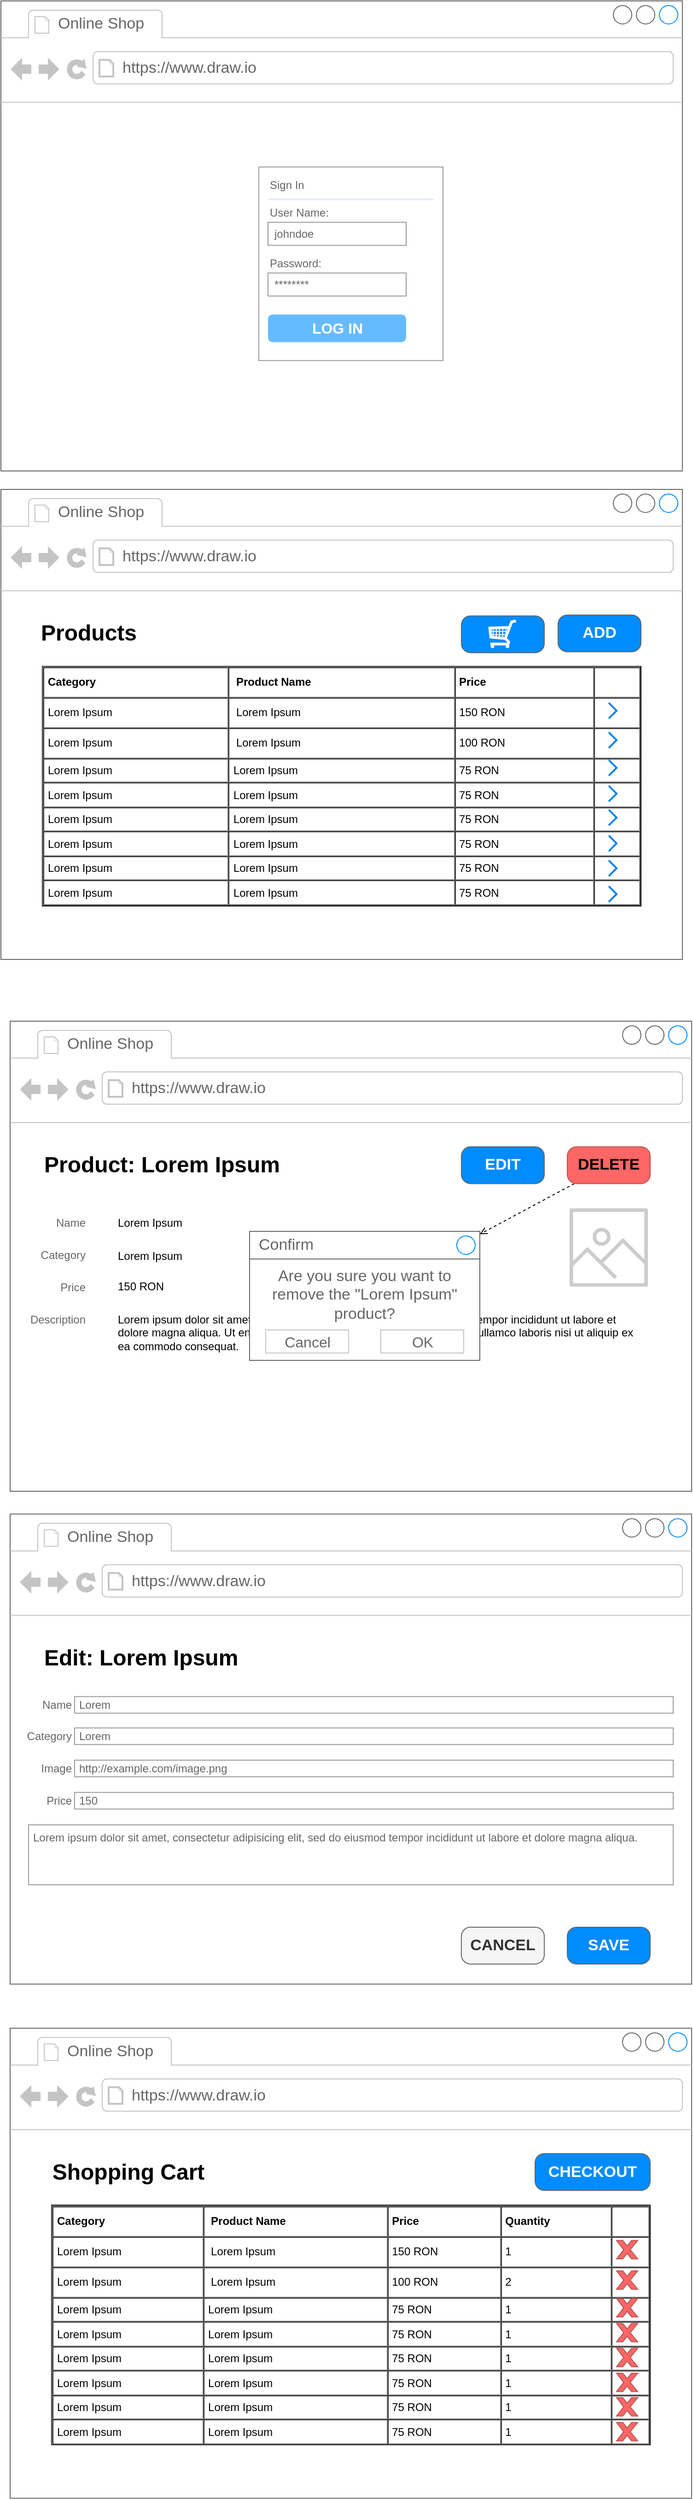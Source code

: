 <mxfile version="10.7.5" type="device"><diagram id="f2c9pcQdSQYZjRYEzHHn" name="Page-1"><mxGraphModel dx="1443" dy="870" grid="1" gridSize="10" guides="1" tooltips="1" connect="1" arrows="1" fold="1" page="1" pageScale="1" pageWidth="850" pageHeight="1100" math="0" shadow="0"><root><mxCell id="0"/><mxCell id="1" parent="0"/><mxCell id="MdGGvtwOGTldDwtsWFKQ-105" value="" style="strokeWidth=1;shadow=0;dashed=0;align=center;html=1;shape=mxgraph.mockup.containers.browserWindow;rSize=0;fillColor=#ffffff;strokeColor=#666666;strokeColor2=#008cff;strokeColor3=#c4c4c4;mainText=,;recursiveResize=0;" vertex="1" parent="1"><mxGeometry x="30" y="1661.759" width="740" height="510" as="geometry"/></mxCell><mxCell id="MdGGvtwOGTldDwtsWFKQ-111" value="SAVE" style="strokeWidth=1;shadow=0;dashed=0;align=center;html=1;shape=mxgraph.mockup.buttons.button;strokeColor=#666666;fontColor=#ffffff;mainText=;buttonStyle=round;fontSize=17;fontStyle=1;fillColor=#008cff;whiteSpace=wrap;flipV=0;flipH=0;" vertex="1" parent="MdGGvtwOGTldDwtsWFKQ-105"><mxGeometry x="605" y="448.2" width="90" height="40" as="geometry"/></mxCell><mxCell id="MdGGvtwOGTldDwtsWFKQ-106" value="Online Shop" style="strokeWidth=1;shadow=0;dashed=0;align=center;html=1;shape=mxgraph.mockup.containers.anchor;fontSize=17;fontColor=#666666;align=left;" vertex="1" parent="MdGGvtwOGTldDwtsWFKQ-105"><mxGeometry x="60" y="12" width="110" height="26" as="geometry"/></mxCell><mxCell id="MdGGvtwOGTldDwtsWFKQ-107" value="https://www.draw.io" style="strokeWidth=1;shadow=0;dashed=0;align=center;html=1;shape=mxgraph.mockup.containers.anchor;rSize=0;fontSize=17;fontColor=#666666;align=left;" vertex="1" parent="MdGGvtwOGTldDwtsWFKQ-105"><mxGeometry x="130" y="60" width="250" height="26" as="geometry"/></mxCell><mxCell id="MdGGvtwOGTldDwtsWFKQ-108" value="Edit: Lorem Ipsum" style="text;strokeColor=none;fillColor=none;html=1;fontSize=24;fontStyle=1;verticalAlign=middle;align=left;" vertex="1" parent="MdGGvtwOGTldDwtsWFKQ-105"><mxGeometry x="35" y="136" width="300" height="40" as="geometry"/></mxCell><mxCell id="MdGGvtwOGTldDwtsWFKQ-110" value="CANCEL" style="strokeWidth=1;shadow=0;dashed=0;align=center;html=1;shape=mxgraph.mockup.buttons.button;mainText=;buttonStyle=round;fontSize=17;fontStyle=1;whiteSpace=wrap;fillColor=#f5f5f5;strokeColor=#666666;fontColor=#333333;flipV=0;flipH=0;" vertex="1" parent="MdGGvtwOGTldDwtsWFKQ-105"><mxGeometry x="490" y="448.2" width="90" height="40" as="geometry"/></mxCell><mxCell id="MdGGvtwOGTldDwtsWFKQ-130" value="Category" style="strokeWidth=1;shadow=0;dashed=0;align=center;html=1;shape=mxgraph.mockup.forms.anchor;align=right;spacingRight=2;fontColor=#666666;fillColor=#CCCCCC;" vertex="1" parent="MdGGvtwOGTldDwtsWFKQ-105"><mxGeometry x="20" y="232.041" width="50" height="18" as="geometry"/></mxCell><mxCell id="MdGGvtwOGTldDwtsWFKQ-131" value="Lorem" style="strokeWidth=1;shadow=0;dashed=0;align=center;html=1;shape=mxgraph.mockup.forms.rrect;fillColor=#ffffff;rSize=0;fontColor=#666666;align=left;spacingLeft=3;strokeColor=#999999;" vertex="1" parent="MdGGvtwOGTldDwtsWFKQ-105"><mxGeometry x="70" y="232.041" width="650" height="18" as="geometry"/></mxCell><mxCell id="MdGGvtwOGTldDwtsWFKQ-132" value="Image" style="strokeWidth=1;shadow=0;dashed=0;align=center;html=1;shape=mxgraph.mockup.forms.anchor;align=right;spacingRight=2;fontColor=#666666;fillColor=#CCCCCC;" vertex="1" parent="MdGGvtwOGTldDwtsWFKQ-105"><mxGeometry x="20" y="267.041" width="50" height="18" as="geometry"/></mxCell><mxCell id="MdGGvtwOGTldDwtsWFKQ-133" value="http://example.com/image.png" style="strokeWidth=1;shadow=0;dashed=0;align=center;html=1;shape=mxgraph.mockup.forms.rrect;fillColor=#ffffff;rSize=0;fontColor=#666666;align=left;spacingLeft=3;strokeColor=#999999;" vertex="1" parent="MdGGvtwOGTldDwtsWFKQ-105"><mxGeometry x="70" y="267.041" width="650" height="18" as="geometry"/></mxCell><mxCell id="MdGGvtwOGTldDwtsWFKQ-134" value="Price" style="strokeWidth=1;shadow=0;dashed=0;align=center;html=1;shape=mxgraph.mockup.forms.anchor;align=right;spacingRight=2;fontColor=#666666;fillColor=#CCCCCC;" vertex="1" parent="MdGGvtwOGTldDwtsWFKQ-105"><mxGeometry x="20" y="302.041" width="50" height="18" as="geometry"/></mxCell><mxCell id="MdGGvtwOGTldDwtsWFKQ-135" value="150" style="strokeWidth=1;shadow=0;dashed=0;align=center;html=1;shape=mxgraph.mockup.forms.rrect;fillColor=#ffffff;rSize=0;fontColor=#666666;align=left;spacingLeft=3;strokeColor=#999999;" vertex="1" parent="MdGGvtwOGTldDwtsWFKQ-105"><mxGeometry x="70" y="302.041" width="650" height="18" as="geometry"/></mxCell><mxCell id="MdGGvtwOGTldDwtsWFKQ-136" value="Lorem ipsum dolor sit amet, consectetur adipisicing elit, sed do eiusmod tempor incididunt ut labore et dolore magna aliqua.&amp;nbsp;" style="strokeWidth=1;shadow=0;dashed=0;align=center;html=1;shape=mxgraph.mockup.forms.rrect;fillColor=#ffffff;rSize=0;fontColor=#666666;align=left;spacingLeft=3;strokeColor=#999999;verticalAlign=top;whiteSpace=wrap;" vertex="1" parent="MdGGvtwOGTldDwtsWFKQ-105"><mxGeometry x="20" y="337.241" width="700" height="65" as="geometry"/></mxCell><mxCell id="MdGGvtwOGTldDwtsWFKQ-137" value="Name" style="strokeWidth=1;shadow=0;dashed=0;align=center;html=1;shape=mxgraph.mockup.forms.anchor;align=right;spacingRight=2;fontColor=#666666;fillColor=#CCCCCC;" vertex="1" parent="MdGGvtwOGTldDwtsWFKQ-105"><mxGeometry x="20" y="198.041" width="50" height="18" as="geometry"/></mxCell><mxCell id="MdGGvtwOGTldDwtsWFKQ-138" value="Lorem" style="strokeWidth=1;shadow=0;dashed=0;align=center;html=1;shape=mxgraph.mockup.forms.rrect;fillColor=#ffffff;rSize=0;fontColor=#666666;align=left;spacingLeft=3;strokeColor=#999999;" vertex="1" parent="MdGGvtwOGTldDwtsWFKQ-105"><mxGeometry x="70" y="198.041" width="650" height="18" as="geometry"/></mxCell><mxCell id="MdGGvtwOGTldDwtsWFKQ-1" value="" style="strokeWidth=1;shadow=0;dashed=0;align=center;html=1;shape=mxgraph.mockup.containers.browserWindow;rSize=0;fillColor=#ffffff;strokeColor=#666666;strokeColor2=#008cff;strokeColor3=#c4c4c4;mainText=,;recursiveResize=0;" vertex="1" parent="1"><mxGeometry x="20" y="20" width="740" height="510" as="geometry"/></mxCell><mxCell id="MdGGvtwOGTldDwtsWFKQ-2" value="Online Shop" style="strokeWidth=1;shadow=0;dashed=0;align=center;html=1;shape=mxgraph.mockup.containers.anchor;fontSize=17;fontColor=#666666;align=left;" vertex="1" parent="MdGGvtwOGTldDwtsWFKQ-1"><mxGeometry x="60" y="12" width="110" height="26" as="geometry"/></mxCell><mxCell id="MdGGvtwOGTldDwtsWFKQ-3" value="https://www.draw.io" style="strokeWidth=1;shadow=0;dashed=0;align=center;html=1;shape=mxgraph.mockup.containers.anchor;rSize=0;fontSize=17;fontColor=#666666;align=left;" vertex="1" parent="MdGGvtwOGTldDwtsWFKQ-1"><mxGeometry x="130" y="60" width="250" height="26" as="geometry"/></mxCell><mxCell id="MdGGvtwOGTldDwtsWFKQ-7" value="" style="strokeWidth=1;shadow=0;dashed=0;align=center;html=1;shape=mxgraph.mockup.forms.rrect;rSize=0;strokeColor=#999999;fillColor=#ffffff;" vertex="1" parent="MdGGvtwOGTldDwtsWFKQ-1"><mxGeometry x="280" y="180.2" width="200" height="210" as="geometry"/></mxCell><mxCell id="MdGGvtwOGTldDwtsWFKQ-8" value="Sign In" style="strokeWidth=1;shadow=0;dashed=0;align=center;html=1;shape=mxgraph.mockup.forms.anchor;fontSize=12;fontColor=#666666;align=left;resizeWidth=1;spacingLeft=0;" vertex="1" parent="MdGGvtwOGTldDwtsWFKQ-7"><mxGeometry width="100" height="20" relative="1" as="geometry"><mxPoint x="10" y="10" as="offset"/></mxGeometry></mxCell><mxCell id="MdGGvtwOGTldDwtsWFKQ-9" value="" style="shape=line;strokeColor=#ddeeff;strokeWidth=2;html=1;resizeWidth=1;" vertex="1" parent="MdGGvtwOGTldDwtsWFKQ-7"><mxGeometry width="180" height="10" relative="1" as="geometry"><mxPoint x="10" y="30" as="offset"/></mxGeometry></mxCell><mxCell id="MdGGvtwOGTldDwtsWFKQ-10" value="User Name:" style="strokeWidth=1;shadow=0;dashed=0;align=center;html=1;shape=mxgraph.mockup.forms.anchor;fontSize=12;fontColor=#666666;align=left;resizeWidth=1;spacingLeft=0;" vertex="1" parent="MdGGvtwOGTldDwtsWFKQ-7"><mxGeometry width="100" height="20" relative="1" as="geometry"><mxPoint x="10" y="40" as="offset"/></mxGeometry></mxCell><mxCell id="MdGGvtwOGTldDwtsWFKQ-11" value="johndoe" style="strokeWidth=1;shadow=0;dashed=0;align=center;html=1;shape=mxgraph.mockup.forms.rrect;rSize=0;strokeColor=#999999;fontColor=#666666;align=left;spacingLeft=5;resizeWidth=1;" vertex="1" parent="MdGGvtwOGTldDwtsWFKQ-7"><mxGeometry width="150" height="25" relative="1" as="geometry"><mxPoint x="10" y="60" as="offset"/></mxGeometry></mxCell><mxCell id="MdGGvtwOGTldDwtsWFKQ-12" value="Password:" style="strokeWidth=1;shadow=0;dashed=0;align=center;html=1;shape=mxgraph.mockup.forms.anchor;fontSize=12;fontColor=#666666;align=left;resizeWidth=1;spacingLeft=0;" vertex="1" parent="MdGGvtwOGTldDwtsWFKQ-7"><mxGeometry width="100" height="20" relative="1" as="geometry"><mxPoint x="10" y="95" as="offset"/></mxGeometry></mxCell><mxCell id="MdGGvtwOGTldDwtsWFKQ-13" value="********" style="strokeWidth=1;shadow=0;dashed=0;align=center;html=1;shape=mxgraph.mockup.forms.rrect;rSize=0;strokeColor=#999999;fontColor=#666666;align=left;spacingLeft=5;resizeWidth=1;" vertex="1" parent="MdGGvtwOGTldDwtsWFKQ-7"><mxGeometry width="150" height="25" relative="1" as="geometry"><mxPoint x="10" y="115" as="offset"/></mxGeometry></mxCell><mxCell id="MdGGvtwOGTldDwtsWFKQ-14" value="LOG IN" style="strokeWidth=1;shadow=0;dashed=0;align=center;html=1;shape=mxgraph.mockup.forms.rrect;rSize=5;strokeColor=none;fontColor=#ffffff;fillColor=#66bbff;fontSize=16;fontStyle=1;" vertex="1" parent="MdGGvtwOGTldDwtsWFKQ-7"><mxGeometry y="1" width="150" height="30" relative="1" as="geometry"><mxPoint x="10" y="-50" as="offset"/></mxGeometry></mxCell><mxCell id="MdGGvtwOGTldDwtsWFKQ-6" value="********" style="strokeWidth=1;shadow=0;dashed=0;align=center;html=1;shape=mxgraph.mockup.forms.pwField;strokeColor=#999999;mainText=;align=left;fillColor=#ffffff;fontColor=#666666;fontSize=17;spacingLeft=3;" vertex="1" parent="1"><mxGeometry x="215" y="950" width="150" height="30" as="geometry"/></mxCell><mxCell id="MdGGvtwOGTldDwtsWFKQ-19" value="" style="strokeWidth=1;shadow=0;dashed=0;align=center;html=1;shape=mxgraph.mockup.containers.browserWindow;rSize=0;fillColor=#ffffff;strokeColor=#666666;strokeColor2=#008cff;strokeColor3=#c4c4c4;mainText=,;recursiveResize=0;" vertex="1" parent="1"><mxGeometry x="20" y="550" width="740" height="510" as="geometry"/></mxCell><mxCell id="MdGGvtwOGTldDwtsWFKQ-20" value="Online Shop" style="strokeWidth=1;shadow=0;dashed=0;align=center;html=1;shape=mxgraph.mockup.containers.anchor;fontSize=17;fontColor=#666666;align=left;" vertex="1" parent="MdGGvtwOGTldDwtsWFKQ-19"><mxGeometry x="60" y="12" width="110" height="26" as="geometry"/></mxCell><mxCell id="MdGGvtwOGTldDwtsWFKQ-21" value="https://www.draw.io" style="strokeWidth=1;shadow=0;dashed=0;align=center;html=1;shape=mxgraph.mockup.containers.anchor;rSize=0;fontSize=17;fontColor=#666666;align=left;" vertex="1" parent="MdGGvtwOGTldDwtsWFKQ-19"><mxGeometry x="130" y="60" width="250" height="26" as="geometry"/></mxCell><mxCell id="MdGGvtwOGTldDwtsWFKQ-30" value="&lt;table cellpadding=&quot;4&quot; cellspacing=&quot;0&quot; border=&quot;1&quot; style=&quot;font-size: 1em ; width: 100% ; height: 100%&quot;&gt;&lt;tbody&gt;&lt;tr&gt;&lt;th style=&quot;text-align: left&quot;&gt;Category&lt;/th&gt;&lt;th&gt;&lt;table style=&quot;text-align: left&quot;&gt;&lt;tbody&gt;&lt;tr&gt;&lt;th&gt;Product Name&lt;br&gt;&lt;/th&gt;&lt;/tr&gt;&lt;/tbody&gt;&lt;/table&gt;&lt;/th&gt;&lt;td&gt;&lt;b&gt;Price&lt;/b&gt;&lt;/td&gt;&lt;td&gt;&amp;nbsp; &amp;nbsp;&lt;/td&gt;&lt;/tr&gt;&lt;tr&gt;&lt;td&gt;Lorem Ipsum&lt;/td&gt;&lt;td&gt;&lt;table&gt;&lt;tbody&gt;&lt;tr&gt;&lt;td&gt;Lorem Ipsum&lt;br&gt;&lt;/td&gt;&lt;/tr&gt;&lt;/tbody&gt;&lt;/table&gt;&lt;/td&gt;&lt;td&gt;150 RON&lt;/td&gt;&lt;td&gt;&lt;br&gt;&lt;/td&gt;&lt;/tr&gt;&lt;tr&gt;&lt;td&gt;Lorem Ipsum&lt;/td&gt;&lt;td&gt;&lt;table&gt;&lt;tbody&gt;&lt;tr&gt;&lt;td&gt;Lorem Ipsum&lt;br&gt;&lt;/td&gt;&lt;/tr&gt;&lt;/tbody&gt;&lt;/table&gt;&lt;/td&gt;&lt;td&gt;100 RON&lt;/td&gt;&lt;td&gt;&lt;br&gt;&lt;/td&gt;&lt;/tr&gt;&lt;tr&gt;&lt;td&gt;Lorem Ipsum&lt;/td&gt;&lt;td&gt;Lorem Ipsum&lt;br&gt;&lt;/td&gt;&lt;td&gt;75 RON&lt;br&gt;&lt;/td&gt;&lt;td&gt;&lt;br&gt;&lt;/td&gt;&lt;/tr&gt;&lt;tr&gt;&lt;td&gt;Lorem Ipsum&lt;br&gt;&lt;/td&gt;&lt;td&gt;Lorem Ipsum&lt;br&gt;&lt;/td&gt;&lt;td&gt;75 RON&lt;br&gt;&lt;/td&gt;&lt;td&gt;&lt;br&gt;&lt;/td&gt;&lt;/tr&gt;&lt;tr&gt;&lt;td&gt;Lorem Ipsum&lt;br&gt;&lt;/td&gt;&lt;td&gt;Lorem Ipsum&lt;br&gt;&lt;/td&gt;&lt;td&gt;75 RON&lt;br&gt;&lt;/td&gt;&lt;td&gt;&lt;br&gt;&lt;/td&gt;&lt;/tr&gt;&lt;tr&gt;&lt;td&gt;Lorem Ipsum&lt;br&gt;&lt;/td&gt;&lt;td&gt;Lorem Ipsum&lt;br&gt;&lt;/td&gt;&lt;td&gt;75 RON&lt;br&gt;&lt;/td&gt;&lt;td&gt;&lt;br&gt;&lt;/td&gt;&lt;/tr&gt;&lt;tr&gt;&lt;td&gt;Lorem Ipsum&lt;br&gt;&lt;/td&gt;&lt;td&gt;Lorem Ipsum&lt;br&gt;&lt;/td&gt;&lt;td&gt;75 RON&lt;br&gt;&lt;/td&gt;&lt;td&gt;&lt;br&gt;&lt;/td&gt;&lt;/tr&gt;&lt;tr&gt;&lt;td&gt;Lorem Ipsum&lt;br&gt;&lt;/td&gt;&lt;td&gt;Lorem Ipsum&lt;br&gt;&lt;/td&gt;&lt;td&gt;75 RON&lt;br&gt;&lt;/td&gt;&lt;td&gt;&lt;br&gt;&lt;/td&gt;&lt;/tr&gt;&lt;/tbody&gt;&lt;/table&gt; " style="verticalAlign=top;align=left;overflow=fill;fillColor=#ffffff;fontSize=12;fontFamily=Helvetica;html=1" vertex="1" parent="MdGGvtwOGTldDwtsWFKQ-19"><mxGeometry x="45" y="192" width="650" height="260" as="geometry"/></mxCell><mxCell id="MdGGvtwOGTldDwtsWFKQ-31" value="" style="html=1;verticalLabelPosition=bottom;labelBackgroundColor=#ffffff;verticalAlign=top;shadow=0;dashed=0;strokeWidth=2;shape=mxgraph.ios7.misc.right;strokeColor=#0080f0;aspect=fixed;" vertex="1" parent="MdGGvtwOGTldDwtsWFKQ-19"><mxGeometry x="660" y="231.6" width="8.5" height="17" as="geometry"/></mxCell><mxCell id="MdGGvtwOGTldDwtsWFKQ-32" value="" style="html=1;verticalLabelPosition=bottom;labelBackgroundColor=#ffffff;verticalAlign=top;shadow=0;dashed=0;strokeWidth=2;shape=mxgraph.ios7.misc.right;strokeColor=#0080f0;aspect=fixed;" vertex="1" parent="MdGGvtwOGTldDwtsWFKQ-19"><mxGeometry x="660" y="263.6" width="8.5" height="17" as="geometry"/></mxCell><mxCell id="MdGGvtwOGTldDwtsWFKQ-35" value="" style="html=1;verticalLabelPosition=bottom;labelBackgroundColor=#ffffff;verticalAlign=top;shadow=0;dashed=0;strokeWidth=2;shape=mxgraph.ios7.misc.right;strokeColor=#0080f0;aspect=fixed;" vertex="1" parent="MdGGvtwOGTldDwtsWFKQ-19"><mxGeometry x="660" y="293.6" width="8.5" height="17" as="geometry"/></mxCell><mxCell id="MdGGvtwOGTldDwtsWFKQ-36" value="" style="html=1;verticalLabelPosition=bottom;labelBackgroundColor=#ffffff;verticalAlign=top;shadow=0;dashed=0;strokeWidth=2;shape=mxgraph.ios7.misc.right;strokeColor=#0080f0;aspect=fixed;" vertex="1" parent="MdGGvtwOGTldDwtsWFKQ-19"><mxGeometry x="660" y="321.6" width="8.5" height="17" as="geometry"/></mxCell><mxCell id="MdGGvtwOGTldDwtsWFKQ-37" value="" style="html=1;verticalLabelPosition=bottom;labelBackgroundColor=#ffffff;verticalAlign=top;shadow=0;dashed=0;strokeWidth=2;shape=mxgraph.ios7.misc.right;strokeColor=#0080f0;aspect=fixed;" vertex="1" parent="MdGGvtwOGTldDwtsWFKQ-19"><mxGeometry x="660" y="347.6" width="8.5" height="17" as="geometry"/></mxCell><mxCell id="MdGGvtwOGTldDwtsWFKQ-38" value="" style="html=1;verticalLabelPosition=bottom;labelBackgroundColor=#ffffff;verticalAlign=top;shadow=0;dashed=0;strokeWidth=2;shape=mxgraph.ios7.misc.right;strokeColor=#0080f0;aspect=fixed;" vertex="1" parent="MdGGvtwOGTldDwtsWFKQ-19"><mxGeometry x="660" y="375.6" width="8.5" height="17" as="geometry"/></mxCell><mxCell id="MdGGvtwOGTldDwtsWFKQ-40" value="" style="html=1;verticalLabelPosition=bottom;labelBackgroundColor=#ffffff;verticalAlign=top;shadow=0;dashed=0;strokeWidth=2;shape=mxgraph.ios7.misc.right;strokeColor=#0080f0;aspect=fixed;" vertex="1" parent="MdGGvtwOGTldDwtsWFKQ-19"><mxGeometry x="660" y="402.6" width="8.5" height="17" as="geometry"/></mxCell><mxCell id="MdGGvtwOGTldDwtsWFKQ-41" value="" style="html=1;verticalLabelPosition=bottom;labelBackgroundColor=#ffffff;verticalAlign=top;shadow=0;dashed=0;strokeWidth=2;shape=mxgraph.ios7.misc.right;strokeColor=#0080f0;aspect=fixed;" vertex="1" parent="MdGGvtwOGTldDwtsWFKQ-19"><mxGeometry x="660" y="430.6" width="8.5" height="17" as="geometry"/></mxCell><mxCell id="MdGGvtwOGTldDwtsWFKQ-42" value="Products" style="text;strokeColor=none;fillColor=none;html=1;fontSize=24;fontStyle=1;verticalAlign=middle;align=center;" vertex="1" parent="MdGGvtwOGTldDwtsWFKQ-19"><mxGeometry x="45" y="136" width="100" height="40" as="geometry"/></mxCell><mxCell id="MdGGvtwOGTldDwtsWFKQ-43" value="ADD" style="strokeWidth=1;shadow=0;dashed=0;align=center;html=1;shape=mxgraph.mockup.buttons.button;strokeColor=#666666;fontColor=#ffffff;mainText=;buttonStyle=round;fontSize=17;fontStyle=1;fillColor=#008cff;whiteSpace=wrap;" vertex="1" parent="MdGGvtwOGTldDwtsWFKQ-19"><mxGeometry x="605" y="136.2" width="90" height="40" as="geometry"/></mxCell><mxCell id="MdGGvtwOGTldDwtsWFKQ-71" value="" style="strokeWidth=1;shadow=0;dashed=0;align=center;html=1;shape=mxgraph.mockup.buttons.button;strokeColor=#666666;fontColor=#ffffff;mainText=;buttonStyle=round;fontSize=17;fontStyle=1;fillColor=#008cff;whiteSpace=wrap;" vertex="1" parent="MdGGvtwOGTldDwtsWFKQ-19"><mxGeometry x="500" y="137.2" width="90" height="40" as="geometry"/></mxCell><mxCell id="MdGGvtwOGTldDwtsWFKQ-70" value="" style="verticalLabelPosition=bottom;shadow=0;dashed=0;align=center;html=1;verticalAlign=top;strokeWidth=1;shape=mxgraph.mockup.misc.shoppingCart;strokeColor=#FFFFFF;fillColor=#FF6666;" vertex="1" parent="MdGGvtwOGTldDwtsWFKQ-19"><mxGeometry x="530" y="142" width="30" height="30" as="geometry"/></mxCell><mxCell id="MdGGvtwOGTldDwtsWFKQ-44" value="" style="strokeWidth=1;shadow=0;dashed=0;align=center;html=1;shape=mxgraph.mockup.containers.browserWindow;rSize=0;fillColor=#ffffff;strokeColor=#666666;strokeColor2=#008cff;strokeColor3=#c4c4c4;mainText=,;recursiveResize=0;" vertex="1" parent="1"><mxGeometry x="30" y="1127.059" width="740" height="510" as="geometry"/></mxCell><mxCell id="MdGGvtwOGTldDwtsWFKQ-45" value="Online Shop" style="strokeWidth=1;shadow=0;dashed=0;align=center;html=1;shape=mxgraph.mockup.containers.anchor;fontSize=17;fontColor=#666666;align=left;" vertex="1" parent="MdGGvtwOGTldDwtsWFKQ-44"><mxGeometry x="60" y="12" width="110" height="26" as="geometry"/></mxCell><mxCell id="MdGGvtwOGTldDwtsWFKQ-46" value="https://www.draw.io" style="strokeWidth=1;shadow=0;dashed=0;align=center;html=1;shape=mxgraph.mockup.containers.anchor;rSize=0;fontSize=17;fontColor=#666666;align=left;" vertex="1" parent="MdGGvtwOGTldDwtsWFKQ-44"><mxGeometry x="130" y="60" width="250" height="26" as="geometry"/></mxCell><mxCell id="MdGGvtwOGTldDwtsWFKQ-56" value="Product: Lorem Ipsum" style="text;strokeColor=none;fillColor=none;html=1;fontSize=24;fontStyle=1;verticalAlign=middle;align=left;" vertex="1" parent="MdGGvtwOGTldDwtsWFKQ-44"><mxGeometry x="35" y="136" width="300" height="40" as="geometry"/></mxCell><mxCell id="MdGGvtwOGTldDwtsWFKQ-104" style="rounded=0;orthogonalLoop=1;jettySize=auto;html=1;dashed=1;endArrow=open;endFill=0;" edge="1" parent="MdGGvtwOGTldDwtsWFKQ-44" source="MdGGvtwOGTldDwtsWFKQ-57" target="MdGGvtwOGTldDwtsWFKQ-99"><mxGeometry relative="1" as="geometry"/></mxCell><mxCell id="MdGGvtwOGTldDwtsWFKQ-57" value="DELETE" style="strokeWidth=1;shadow=0;dashed=0;align=center;html=1;shape=mxgraph.mockup.buttons.button;strokeColor=#b85450;mainText=;buttonStyle=round;fontSize=17;fontStyle=1;fillColor=#FF6666;whiteSpace=wrap;" vertex="1" parent="MdGGvtwOGTldDwtsWFKQ-44"><mxGeometry x="605" y="136.2" width="90" height="40" as="geometry"/></mxCell><mxCell id="MdGGvtwOGTldDwtsWFKQ-58" value="EDIT" style="strokeWidth=1;shadow=0;dashed=0;align=center;html=1;shape=mxgraph.mockup.buttons.button;strokeColor=#666666;fontColor=#ffffff;mainText=;buttonStyle=round;fontSize=17;fontStyle=1;fillColor=#008cff;whiteSpace=wrap;" vertex="1" parent="MdGGvtwOGTldDwtsWFKQ-44"><mxGeometry x="490" y="136.2" width="90" height="40" as="geometry"/></mxCell><mxCell id="MdGGvtwOGTldDwtsWFKQ-72" value="Name" style="strokeWidth=1;shadow=0;dashed=0;align=center;html=1;shape=mxgraph.mockup.forms.anchor;align=right;spacingRight=2;fontColor=#666666;fillColor=#FF6666;" vertex="1" parent="MdGGvtwOGTldDwtsWFKQ-44"><mxGeometry x="35" y="209.861" width="50" height="18" as="geometry"/></mxCell><mxCell id="MdGGvtwOGTldDwtsWFKQ-74" value="Category" style="strokeWidth=1;shadow=0;dashed=0;align=center;html=1;shape=mxgraph.mockup.forms.anchor;align=right;spacingRight=2;fontColor=#666666;fillColor=#FF6666;" vertex="1" parent="MdGGvtwOGTldDwtsWFKQ-44"><mxGeometry x="35" y="244.861" width="50" height="18" as="geometry"/></mxCell><mxCell id="MdGGvtwOGTldDwtsWFKQ-76" value="Price" style="strokeWidth=1;shadow=0;dashed=0;align=center;html=1;shape=mxgraph.mockup.forms.anchor;align=right;spacingRight=2;fontColor=#666666;fillColor=#FF6666;" vertex="1" parent="MdGGvtwOGTldDwtsWFKQ-44"><mxGeometry x="35" y="279.861" width="50" height="18" as="geometry"/></mxCell><mxCell id="MdGGvtwOGTldDwtsWFKQ-78" value="Description" style="strokeWidth=1;shadow=0;dashed=0;align=center;html=1;shape=mxgraph.mockup.forms.anchor;align=right;spacingRight=2;fontColor=#666666;fillColor=#FF6666;" vertex="1" parent="MdGGvtwOGTldDwtsWFKQ-44"><mxGeometry x="35" y="314.861" width="50" height="18" as="geometry"/></mxCell><mxCell id="MdGGvtwOGTldDwtsWFKQ-88" value="Lorem Ipsum" style="text;html=1;resizable=0;points=[];autosize=1;align=left;verticalAlign=top;spacingTop=-4;" vertex="1" parent="MdGGvtwOGTldDwtsWFKQ-44"><mxGeometry x="115" y="208.861" width="90" height="20" as="geometry"/></mxCell><mxCell id="MdGGvtwOGTldDwtsWFKQ-89" value="Lorem Ipsum" style="text;html=1;resizable=0;points=[];autosize=1;align=left;verticalAlign=top;spacingTop=-4;" vertex="1" parent="MdGGvtwOGTldDwtsWFKQ-44"><mxGeometry x="115" y="244.861" width="90" height="20" as="geometry"/></mxCell><mxCell id="MdGGvtwOGTldDwtsWFKQ-90" value="150 RON" style="text;html=1;resizable=0;points=[];autosize=1;align=left;verticalAlign=top;spacingTop=-4;" vertex="1" parent="MdGGvtwOGTldDwtsWFKQ-44"><mxGeometry x="115" y="277.861" width="70" height="20" as="geometry"/></mxCell><mxCell id="MdGGvtwOGTldDwtsWFKQ-93" value="Lorem ipsum dolor sit amet, consectetur adipisicing elit, sed do eiusmod tempor incididunt ut labore et dolore magna aliqua. Ut enim ad minim veniam, quis nostrud exercitation ullamco laboris nisi ut aliquip ex ea commodo consequat.&amp;nbsp;" style="text;spacingTop=-5;fillColor=#ffffff;whiteSpace=wrap;html=1;align=left;fontSize=12;fontFamily=Helvetica;fillColor=none;strokeColor=none;" vertex="1" parent="MdGGvtwOGTldDwtsWFKQ-44"><mxGeometry x="115" y="315" width="575" height="95" as="geometry"/></mxCell><mxCell id="MdGGvtwOGTldDwtsWFKQ-97" value="" style="outlineConnect=0;fontColor=#232F3E;gradientColor=none;fillColor=#CCCCCC;strokeColor=none;dashed=0;verticalLabelPosition=bottom;verticalAlign=top;align=center;html=1;fontSize=12;fontStyle=0;aspect=fixed;pointerEvents=1;shape=mxgraph.aws4.container_registry_image;" vertex="1" parent="MdGGvtwOGTldDwtsWFKQ-44"><mxGeometry x="607.5" y="203" width="85" height="85" as="geometry"/></mxCell><mxCell id="MdGGvtwOGTldDwtsWFKQ-99" value="Are you sure you want to remove the &quot;Lorem Ipsum&quot; product?" style="strokeWidth=1;shadow=0;dashed=0;align=center;html=1;shape=mxgraph.mockup.containers.rrect;rSize=0;strokeColor=#666666;fontColor=#666666;fontSize=17;verticalAlign=top;whiteSpace=wrap;fillColor=#ffffff;spacingTop=32;" vertex="1" parent="MdGGvtwOGTldDwtsWFKQ-44"><mxGeometry x="260" y="227.941" width="250" height="140" as="geometry"/></mxCell><mxCell id="MdGGvtwOGTldDwtsWFKQ-100" value="Confirm" style="strokeWidth=1;shadow=0;dashed=0;align=center;html=1;shape=mxgraph.mockup.containers.rrect;rSize=0;fontSize=17;fontColor=#666666;strokeColor=#666666;align=left;spacingLeft=8;fillColor=none;resizeWidth=1;" vertex="1" parent="MdGGvtwOGTldDwtsWFKQ-99"><mxGeometry width="250" height="30" relative="1" as="geometry"/></mxCell><mxCell id="MdGGvtwOGTldDwtsWFKQ-101" value="" style="shape=ellipse;strokeColor=#008cff;resizable=0;fillColor=none;html=1;" vertex="1" parent="MdGGvtwOGTldDwtsWFKQ-100"><mxGeometry x="1" y="0.5" width="20" height="20" relative="1" as="geometry"><mxPoint x="-25" y="-10" as="offset"/></mxGeometry></mxCell><mxCell id="MdGGvtwOGTldDwtsWFKQ-102" value="Cancel" style="strokeWidth=1;shadow=0;dashed=0;align=center;html=1;shape=mxgraph.mockup.containers.rrect;rSize=0;fontSize=16;fontColor=#666666;strokeColor=#c4c4c4;whiteSpace=wrap;fillColor=none;" vertex="1" parent="MdGGvtwOGTldDwtsWFKQ-99"><mxGeometry x="0.25" y="1" width="90" height="25" relative="1" as="geometry"><mxPoint x="-45" y="-33" as="offset"/></mxGeometry></mxCell><mxCell id="MdGGvtwOGTldDwtsWFKQ-103" value="OK" style="strokeWidth=1;shadow=0;dashed=0;align=center;html=1;shape=mxgraph.mockup.containers.rrect;rSize=0;fontSize=16;fontColor=#666666;strokeColor=#c4c4c4;whiteSpace=wrap;fillColor=none;" vertex="1" parent="MdGGvtwOGTldDwtsWFKQ-99"><mxGeometry x="0.75" y="1" width="90" height="25" relative="1" as="geometry"><mxPoint x="-45" y="-33" as="offset"/></mxGeometry></mxCell><mxCell id="MdGGvtwOGTldDwtsWFKQ-139" value="********" style="strokeWidth=1;shadow=0;dashed=0;align=center;html=1;shape=mxgraph.mockup.forms.pwField;strokeColor=#999999;mainText=;align=left;fillColor=#ffffff;fontColor=#666666;fontSize=17;spacingLeft=3;" vertex="1" parent="1"><mxGeometry x="225" y="2619.6" width="150" height="30" as="geometry"/></mxCell><mxCell id="MdGGvtwOGTldDwtsWFKQ-140" value="" style="strokeWidth=1;shadow=0;dashed=0;align=center;html=1;shape=mxgraph.mockup.containers.browserWindow;rSize=0;fillColor=#ffffff;strokeColor=#666666;strokeColor2=#008cff;strokeColor3=#c4c4c4;mainText=,;recursiveResize=0;" vertex="1" parent="1"><mxGeometry x="30" y="2219.6" width="740" height="510" as="geometry"/></mxCell><mxCell id="MdGGvtwOGTldDwtsWFKQ-141" value="Online Shop" style="strokeWidth=1;shadow=0;dashed=0;align=center;html=1;shape=mxgraph.mockup.containers.anchor;fontSize=17;fontColor=#666666;align=left;" vertex="1" parent="MdGGvtwOGTldDwtsWFKQ-140"><mxGeometry x="60" y="12" width="110" height="26" as="geometry"/></mxCell><mxCell id="MdGGvtwOGTldDwtsWFKQ-142" value="https://www.draw.io" style="strokeWidth=1;shadow=0;dashed=0;align=center;html=1;shape=mxgraph.mockup.containers.anchor;rSize=0;fontSize=17;fontColor=#666666;align=left;" vertex="1" parent="MdGGvtwOGTldDwtsWFKQ-140"><mxGeometry x="130" y="60" width="250" height="26" as="geometry"/></mxCell><mxCell id="MdGGvtwOGTldDwtsWFKQ-143" value="&lt;table cellpadding=&quot;4&quot; cellspacing=&quot;0&quot; border=&quot;1&quot; style=&quot;font-size: 1em ; width: 100% ; height: 100%&quot;&gt;&lt;tbody&gt;&lt;tr&gt;&lt;th style=&quot;text-align: left&quot;&gt;Category&lt;/th&gt;&lt;th&gt;&lt;table style=&quot;text-align: left&quot;&gt;&lt;tbody&gt;&lt;tr&gt;&lt;th&gt;Product Name&lt;br&gt;&lt;/th&gt;&lt;/tr&gt;&lt;/tbody&gt;&lt;/table&gt;&lt;/th&gt;&lt;td&gt;&lt;b&gt;Price&lt;/b&gt;&lt;/td&gt;&lt;td&gt;&lt;b&gt;Quantity&lt;/b&gt;&lt;/td&gt;&lt;td&gt;&amp;nbsp; &amp;nbsp;&lt;/td&gt;&lt;/tr&gt;&lt;tr&gt;&lt;td&gt;Lorem Ipsum&lt;/td&gt;&lt;td&gt;&lt;table&gt;&lt;tbody&gt;&lt;tr&gt;&lt;td&gt;Lorem Ipsum&lt;br&gt;&lt;/td&gt;&lt;/tr&gt;&lt;/tbody&gt;&lt;/table&gt;&lt;/td&gt;&lt;td&gt;150 RON&lt;/td&gt;&lt;td&gt;1&lt;/td&gt;&lt;td&gt;&lt;br&gt;&lt;/td&gt;&lt;/tr&gt;&lt;tr&gt;&lt;td&gt;Lorem Ipsum&lt;/td&gt;&lt;td&gt;&lt;table&gt;&lt;tbody&gt;&lt;tr&gt;&lt;td&gt;Lorem Ipsum&lt;br&gt;&lt;/td&gt;&lt;/tr&gt;&lt;/tbody&gt;&lt;/table&gt;&lt;/td&gt;&lt;td&gt;100 RON&lt;/td&gt;&lt;td&gt;2&lt;/td&gt;&lt;td&gt;&lt;br&gt;&lt;/td&gt;&lt;/tr&gt;&lt;tr&gt;&lt;td&gt;Lorem Ipsum&lt;/td&gt;&lt;td&gt;Lorem Ipsum&lt;br&gt;&lt;/td&gt;&lt;td&gt;75 RON&lt;br&gt;&lt;/td&gt;&lt;td&gt;1&lt;/td&gt;&lt;td&gt;&lt;br&gt;&lt;/td&gt;&lt;/tr&gt;&lt;tr&gt;&lt;td&gt;Lorem Ipsum&lt;br&gt;&lt;/td&gt;&lt;td&gt;Lorem Ipsum&lt;br&gt;&lt;/td&gt;&lt;td&gt;75 RON&lt;br&gt;&lt;/td&gt;&lt;td&gt;1&lt;/td&gt;&lt;td&gt;&lt;br&gt;&lt;/td&gt;&lt;/tr&gt;&lt;tr&gt;&lt;td&gt;Lorem Ipsum&lt;br&gt;&lt;/td&gt;&lt;td&gt;Lorem Ipsum&lt;br&gt;&lt;/td&gt;&lt;td&gt;75 RON&lt;br&gt;&lt;/td&gt;&lt;td&gt;1&lt;/td&gt;&lt;td&gt;&lt;br&gt;&lt;/td&gt;&lt;/tr&gt;&lt;tr&gt;&lt;td&gt;Lorem Ipsum&lt;br&gt;&lt;/td&gt;&lt;td&gt;Lorem Ipsum&lt;br&gt;&lt;/td&gt;&lt;td&gt;75 RON&lt;br&gt;&lt;/td&gt;&lt;td&gt;1&lt;/td&gt;&lt;td&gt;&lt;br&gt;&lt;/td&gt;&lt;/tr&gt;&lt;tr&gt;&lt;td&gt;Lorem Ipsum&lt;br&gt;&lt;/td&gt;&lt;td&gt;Lorem Ipsum&lt;br&gt;&lt;/td&gt;&lt;td&gt;75 RON&lt;br&gt;&lt;/td&gt;&lt;td&gt;1&lt;/td&gt;&lt;td&gt;&lt;br&gt;&lt;/td&gt;&lt;/tr&gt;&lt;tr&gt;&lt;td&gt;Lorem Ipsum&lt;br&gt;&lt;/td&gt;&lt;td&gt;Lorem Ipsum&lt;br&gt;&lt;/td&gt;&lt;td&gt;75 RON&lt;br&gt;&lt;/td&gt;&lt;td&gt;1&lt;/td&gt;&lt;td&gt;&lt;br&gt;&lt;/td&gt;&lt;/tr&gt;&lt;/tbody&gt;&lt;/table&gt; " style="verticalAlign=top;align=left;overflow=fill;fillColor=#ffffff;fontSize=12;fontFamily=Helvetica;html=1" vertex="1" parent="MdGGvtwOGTldDwtsWFKQ-140"><mxGeometry x="45" y="192" width="650" height="260" as="geometry"/></mxCell><mxCell id="MdGGvtwOGTldDwtsWFKQ-152" value="Shopping Cart" style="text;strokeColor=none;fillColor=none;html=1;fontSize=24;fontStyle=1;verticalAlign=middle;align=center;" vertex="1" parent="MdGGvtwOGTldDwtsWFKQ-140"><mxGeometry x="45" y="136" width="165" height="40" as="geometry"/></mxCell><mxCell id="MdGGvtwOGTldDwtsWFKQ-153" value="CHECKOUT" style="strokeWidth=1;shadow=0;dashed=0;align=center;html=1;shape=mxgraph.mockup.buttons.button;strokeColor=#666666;fontColor=#ffffff;mainText=;buttonStyle=round;fontSize=17;fontStyle=1;fillColor=#008cff;whiteSpace=wrap;" vertex="1" parent="MdGGvtwOGTldDwtsWFKQ-140"><mxGeometry x="570" y="136" width="125" height="40" as="geometry"/></mxCell><mxCell id="MdGGvtwOGTldDwtsWFKQ-155" value="" style="verticalLabelPosition=bottom;shadow=0;dashed=0;align=center;html=1;verticalAlign=top;strokeWidth=1;shape=mxgraph.mockup.misc.shoppingCart;strokeColor=#FFFFFF;fillColor=#FF6666;" vertex="1" parent="MdGGvtwOGTldDwtsWFKQ-140"><mxGeometry x="530" y="142" width="30" height="30" as="geometry"/></mxCell><mxCell id="MdGGvtwOGTldDwtsWFKQ-181" value="" style="verticalLabelPosition=bottom;verticalAlign=top;html=1;shape=mxgraph.basic.x;strokeColor=#b85450;fillColor=#FF6666;align=left;" vertex="1" parent="MdGGvtwOGTldDwtsWFKQ-140"><mxGeometry x="658.5" y="230.3" width="23" height="20" as="geometry"/></mxCell><mxCell id="MdGGvtwOGTldDwtsWFKQ-182" value="" style="verticalLabelPosition=bottom;verticalAlign=top;html=1;shape=mxgraph.basic.x;strokeColor=#b85450;fillColor=#FF6666;align=left;" vertex="1" parent="MdGGvtwOGTldDwtsWFKQ-140"><mxGeometry x="658.5" y="263.3" width="23" height="20" as="geometry"/></mxCell><mxCell id="MdGGvtwOGTldDwtsWFKQ-183" value="" style="verticalLabelPosition=bottom;verticalAlign=top;html=1;shape=mxgraph.basic.x;strokeColor=#b85450;fillColor=#FF6666;align=left;" vertex="1" parent="MdGGvtwOGTldDwtsWFKQ-140"><mxGeometry x="658.5" y="293.3" width="23" height="20" as="geometry"/></mxCell><mxCell id="MdGGvtwOGTldDwtsWFKQ-184" value="" style="verticalLabelPosition=bottom;verticalAlign=top;html=1;shape=mxgraph.basic.x;strokeColor=#b85450;fillColor=#FF6666;align=left;" vertex="1" parent="MdGGvtwOGTldDwtsWFKQ-140"><mxGeometry x="658.5" y="320.3" width="23" height="20" as="geometry"/></mxCell><mxCell id="MdGGvtwOGTldDwtsWFKQ-185" value="" style="verticalLabelPosition=bottom;verticalAlign=top;html=1;shape=mxgraph.basic.x;strokeColor=#b85450;fillColor=#FF6666;align=left;" vertex="1" parent="MdGGvtwOGTldDwtsWFKQ-140"><mxGeometry x="658.5" y="347.3" width="23" height="20" as="geometry"/></mxCell><mxCell id="MdGGvtwOGTldDwtsWFKQ-186" value="" style="verticalLabelPosition=bottom;verticalAlign=top;html=1;shape=mxgraph.basic.x;strokeColor=#b85450;fillColor=#FF6666;align=left;" vertex="1" parent="MdGGvtwOGTldDwtsWFKQ-140"><mxGeometry x="658.5" y="374.3" width="23" height="20" as="geometry"/></mxCell><mxCell id="MdGGvtwOGTldDwtsWFKQ-187" value="" style="verticalLabelPosition=bottom;verticalAlign=top;html=1;shape=mxgraph.basic.x;strokeColor=#b85450;fillColor=#FF6666;align=left;" vertex="1" parent="MdGGvtwOGTldDwtsWFKQ-140"><mxGeometry x="658.5" y="400.8" width="23" height="20" as="geometry"/></mxCell><mxCell id="MdGGvtwOGTldDwtsWFKQ-188" value="" style="verticalLabelPosition=bottom;verticalAlign=top;html=1;shape=mxgraph.basic.x;strokeColor=#b85450;fillColor=#FF6666;align=left;" vertex="1" parent="MdGGvtwOGTldDwtsWFKQ-140"><mxGeometry x="658.5" y="427.8" width="23" height="20" as="geometry"/></mxCell></root></mxGraphModel></diagram></mxfile>
